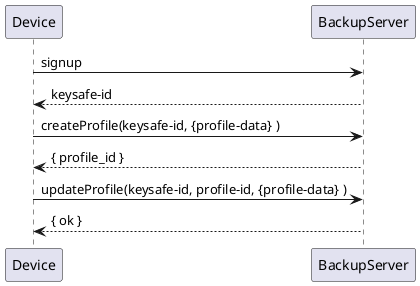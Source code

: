 @startuml
'https://plantuml.com/sequence-diagram

'autonumber

Device -> BackupServer: signup
BackupServer --> Device: keysafe-id

Device -> BackupServer: createProfile(keysafe-id, {profile-data} )
BackupServer --> Device: { profile_id }

Device -> BackupServer: updateProfile(keysafe-id, profile-id, {profile-data} )
BackupServer --> Device: { ok }
@enduml